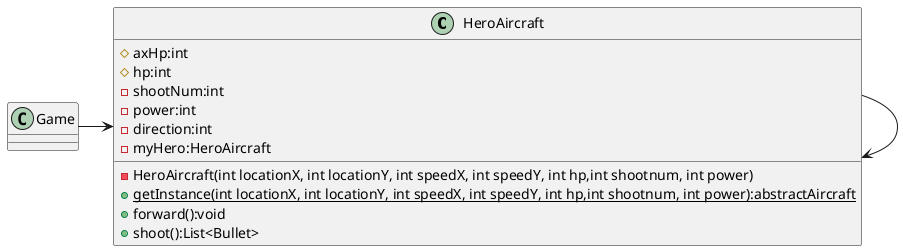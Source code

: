 @startuml
'https://plantuml.com/class-diagram

class HeroAircraft {
    # axHp:int
    # hp:int
    - shootNum:int
    - power:int
    - direction:int
    - myHero:HeroAircraft
    ' - HeroAircraft(int locationX, int locationY, int speedX, int speedY, int hp)
    - HeroAircraft(int locationX, int locationY, int speedX, int speedY, int hp,int shootnum, int power)
    ' + getInstance(int locationX, int locationY, int speedX, int speedY, int hp):AbstractAircraft
    + {static} getInstance(int locationX, int locationY, int speedX, int speedY, int hp,int shootnum, int power):abstractAircraft
    + forward():void
    + shoot():List<Bullet>
}



HeroAircraft -> HeroAircraft

Game -> HeroAircraft


class Game{

}

















@enduml